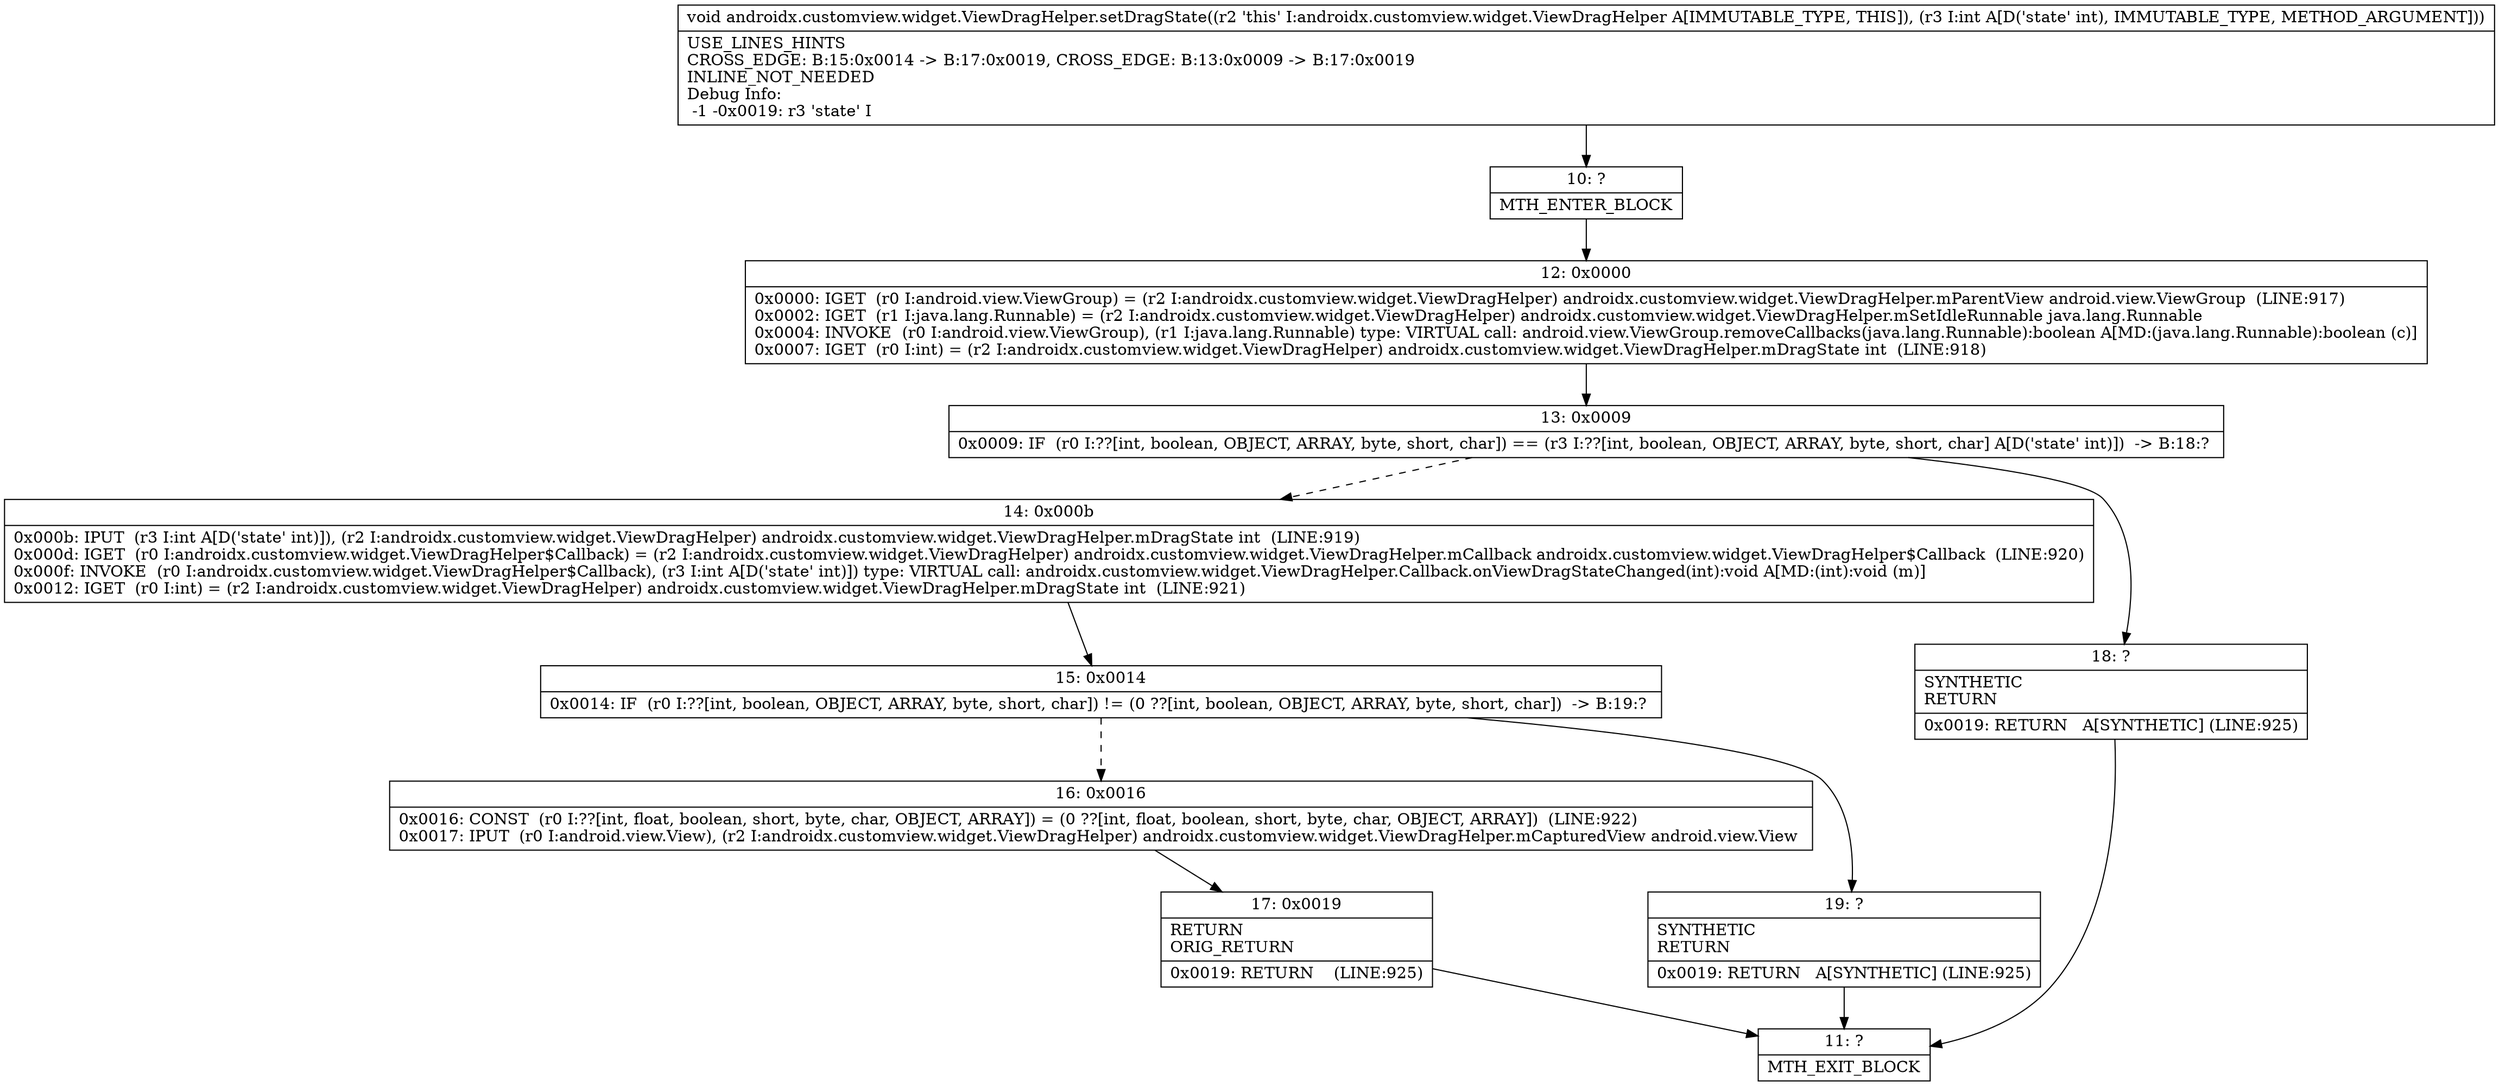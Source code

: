 digraph "CFG forandroidx.customview.widget.ViewDragHelper.setDragState(I)V" {
Node_10 [shape=record,label="{10\:\ ?|MTH_ENTER_BLOCK\l}"];
Node_12 [shape=record,label="{12\:\ 0x0000|0x0000: IGET  (r0 I:android.view.ViewGroup) = (r2 I:androidx.customview.widget.ViewDragHelper) androidx.customview.widget.ViewDragHelper.mParentView android.view.ViewGroup  (LINE:917)\l0x0002: IGET  (r1 I:java.lang.Runnable) = (r2 I:androidx.customview.widget.ViewDragHelper) androidx.customview.widget.ViewDragHelper.mSetIdleRunnable java.lang.Runnable \l0x0004: INVOKE  (r0 I:android.view.ViewGroup), (r1 I:java.lang.Runnable) type: VIRTUAL call: android.view.ViewGroup.removeCallbacks(java.lang.Runnable):boolean A[MD:(java.lang.Runnable):boolean (c)]\l0x0007: IGET  (r0 I:int) = (r2 I:androidx.customview.widget.ViewDragHelper) androidx.customview.widget.ViewDragHelper.mDragState int  (LINE:918)\l}"];
Node_13 [shape=record,label="{13\:\ 0x0009|0x0009: IF  (r0 I:??[int, boolean, OBJECT, ARRAY, byte, short, char]) == (r3 I:??[int, boolean, OBJECT, ARRAY, byte, short, char] A[D('state' int)])  \-\> B:18:? \l}"];
Node_14 [shape=record,label="{14\:\ 0x000b|0x000b: IPUT  (r3 I:int A[D('state' int)]), (r2 I:androidx.customview.widget.ViewDragHelper) androidx.customview.widget.ViewDragHelper.mDragState int  (LINE:919)\l0x000d: IGET  (r0 I:androidx.customview.widget.ViewDragHelper$Callback) = (r2 I:androidx.customview.widget.ViewDragHelper) androidx.customview.widget.ViewDragHelper.mCallback androidx.customview.widget.ViewDragHelper$Callback  (LINE:920)\l0x000f: INVOKE  (r0 I:androidx.customview.widget.ViewDragHelper$Callback), (r3 I:int A[D('state' int)]) type: VIRTUAL call: androidx.customview.widget.ViewDragHelper.Callback.onViewDragStateChanged(int):void A[MD:(int):void (m)]\l0x0012: IGET  (r0 I:int) = (r2 I:androidx.customview.widget.ViewDragHelper) androidx.customview.widget.ViewDragHelper.mDragState int  (LINE:921)\l}"];
Node_15 [shape=record,label="{15\:\ 0x0014|0x0014: IF  (r0 I:??[int, boolean, OBJECT, ARRAY, byte, short, char]) != (0 ??[int, boolean, OBJECT, ARRAY, byte, short, char])  \-\> B:19:? \l}"];
Node_16 [shape=record,label="{16\:\ 0x0016|0x0016: CONST  (r0 I:??[int, float, boolean, short, byte, char, OBJECT, ARRAY]) = (0 ??[int, float, boolean, short, byte, char, OBJECT, ARRAY])  (LINE:922)\l0x0017: IPUT  (r0 I:android.view.View), (r2 I:androidx.customview.widget.ViewDragHelper) androidx.customview.widget.ViewDragHelper.mCapturedView android.view.View \l}"];
Node_17 [shape=record,label="{17\:\ 0x0019|RETURN\lORIG_RETURN\l|0x0019: RETURN    (LINE:925)\l}"];
Node_11 [shape=record,label="{11\:\ ?|MTH_EXIT_BLOCK\l}"];
Node_19 [shape=record,label="{19\:\ ?|SYNTHETIC\lRETURN\l|0x0019: RETURN   A[SYNTHETIC] (LINE:925)\l}"];
Node_18 [shape=record,label="{18\:\ ?|SYNTHETIC\lRETURN\l|0x0019: RETURN   A[SYNTHETIC] (LINE:925)\l}"];
MethodNode[shape=record,label="{void androidx.customview.widget.ViewDragHelper.setDragState((r2 'this' I:androidx.customview.widget.ViewDragHelper A[IMMUTABLE_TYPE, THIS]), (r3 I:int A[D('state' int), IMMUTABLE_TYPE, METHOD_ARGUMENT]))  | USE_LINES_HINTS\lCROSS_EDGE: B:15:0x0014 \-\> B:17:0x0019, CROSS_EDGE: B:13:0x0009 \-\> B:17:0x0019\lINLINE_NOT_NEEDED\lDebug Info:\l  \-1 \-0x0019: r3 'state' I\l}"];
MethodNode -> Node_10;Node_10 -> Node_12;
Node_12 -> Node_13;
Node_13 -> Node_14[style=dashed];
Node_13 -> Node_18;
Node_14 -> Node_15;
Node_15 -> Node_16[style=dashed];
Node_15 -> Node_19;
Node_16 -> Node_17;
Node_17 -> Node_11;
Node_19 -> Node_11;
Node_18 -> Node_11;
}

